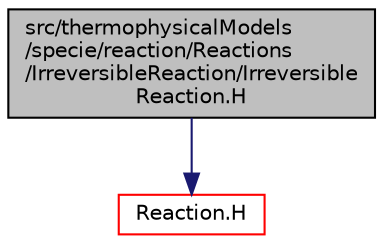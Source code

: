 digraph "src/thermophysicalModels/specie/reaction/Reactions/IrreversibleReaction/IrreversibleReaction.H"
{
  bgcolor="transparent";
  edge [fontname="Helvetica",fontsize="10",labelfontname="Helvetica",labelfontsize="10"];
  node [fontname="Helvetica",fontsize="10",shape=record];
  Node1 [label="src/thermophysicalModels\l/specie/reaction/Reactions\l/IrreversibleReaction/Irreversible\lReaction.H",height=0.2,width=0.4,color="black", fillcolor="grey75", style="filled", fontcolor="black"];
  Node1 -> Node2 [color="midnightblue",fontsize="10",style="solid",fontname="Helvetica"];
  Node2 [label="Reaction.H",height=0.2,width=0.4,color="red",URL="$a10323.html"];
}
